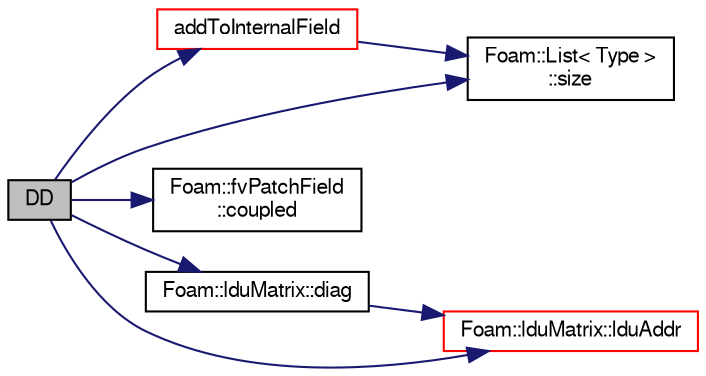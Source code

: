 digraph "DD"
{
  bgcolor="transparent";
  edge [fontname="FreeSans",fontsize="10",labelfontname="FreeSans",labelfontsize="10"];
  node [fontname="FreeSans",fontsize="10",shape=record];
  rankdir="LR";
  Node4674 [label="DD",height=0.2,width=0.4,color="black", fillcolor="grey75", style="filled", fontcolor="black"];
  Node4674 -> Node4675 [color="midnightblue",fontsize="10",style="solid",fontname="FreeSans"];
  Node4675 [label="addToInternalField",height=0.2,width=0.4,color="red",URL="$a22358.html#a0f132acacbe8eae0783f79f7f83d4a7f",tooltip="Add patch contribution to internal field. "];
  Node4675 -> Node4719 [color="midnightblue",fontsize="10",style="solid",fontname="FreeSans"];
  Node4719 [label="Foam::List\< Type \>\l::size",height=0.2,width=0.4,color="black",URL="$a25694.html#a8a5f6fa29bd4b500caf186f60245b384",tooltip="Override size to be inconsistent with allocated storage. "];
  Node4674 -> Node4721 [color="midnightblue",fontsize="10",style="solid",fontname="FreeSans"];
  Node4721 [label="Foam::fvPatchField\l::coupled",height=0.2,width=0.4,color="black",URL="$a22354.html#a39c01db0e66d00fe0621a0c7e5fc4ead",tooltip="Return true if this patch field is coupled. "];
  Node4674 -> Node4722 [color="midnightblue",fontsize="10",style="solid",fontname="FreeSans"];
  Node4722 [label="Foam::lduMatrix::diag",height=0.2,width=0.4,color="black",URL="$a26882.html#a9140aaa9630c2cba2fe28369a649f2f0"];
  Node4722 -> Node4723 [color="midnightblue",fontsize="10",style="solid",fontname="FreeSans"];
  Node4723 [label="Foam::lduMatrix::lduAddr",height=0.2,width=0.4,color="red",URL="$a26882.html#a9b4176b96c4c508a072b5c69fb71b861",tooltip="Return the LDU addressing. "];
  Node4674 -> Node4723 [color="midnightblue",fontsize="10",style="solid",fontname="FreeSans"];
  Node4674 -> Node4719 [color="midnightblue",fontsize="10",style="solid",fontname="FreeSans"];
}
